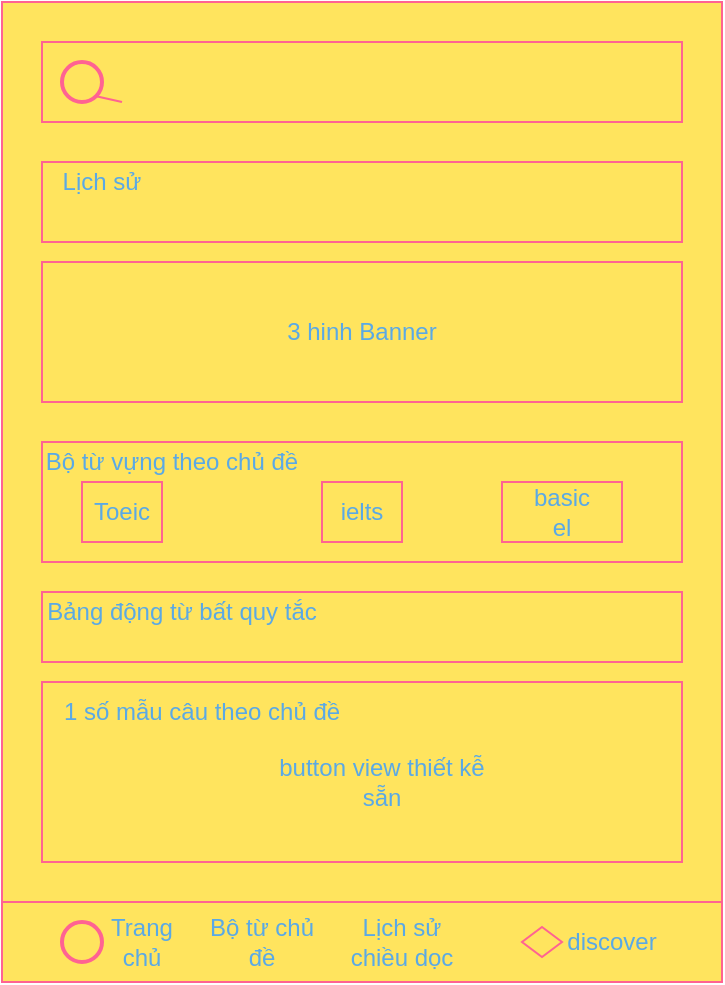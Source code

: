 <mxfile version="15.5.2" type="device"><diagram id="vsIaDmsZaZCS-eipxske" name="Page-1"><mxGraphModel dx="480" dy="503" grid="1" gridSize="10" guides="1" tooltips="1" connect="1" arrows="1" fold="1" page="1" pageScale="1" pageWidth="1100" pageHeight="850" math="0" shadow="0"><root><mxCell id="0"/><mxCell id="1" parent="0"/><mxCell id="dHb7cCCV3sIr6RzVghmM-3" value="" style="whiteSpace=wrap;html=1;fillColor=#FFE45E;strokeColor=#FF6392;fontColor=#5AA9E6;" parent="1" vertex="1"><mxGeometry x="60" y="50" width="360" height="490" as="geometry"/></mxCell><mxCell id="dHb7cCCV3sIr6RzVghmM-4" value="" style="whiteSpace=wrap;html=1;fillColor=#FFE45E;strokeColor=#FF6392;fontColor=#5AA9E6;" parent="1" vertex="1"><mxGeometry x="80" y="70" width="320" height="40" as="geometry"/></mxCell><mxCell id="dHb7cCCV3sIr6RzVghmM-6" value="" style="strokeWidth=2;html=1;shape=mxgraph.flowchart.start_2;whiteSpace=wrap;fillColor=#FFE45E;strokeColor=#FF6392;fontColor=#5AA9E6;" parent="1" vertex="1"><mxGeometry x="90" y="80" width="20" height="20" as="geometry"/></mxCell><mxCell id="dHb7cCCV3sIr6RzVghmM-7" value="" style="endArrow=none;html=1;exitX=0.855;exitY=0.855;exitDx=0;exitDy=0;exitPerimeter=0;strokeColor=#FF6392;fontColor=#5AA9E6;" parent="1" source="dHb7cCCV3sIr6RzVghmM-6" edge="1"><mxGeometry width="50" height="50" relative="1" as="geometry"><mxPoint x="110" y="90" as="sourcePoint"/><mxPoint x="120" y="100" as="targetPoint"/></mxGeometry></mxCell><mxCell id="dHb7cCCV3sIr6RzVghmM-8" value="" style="whiteSpace=wrap;html=1;fillColor=#FFE45E;strokeColor=#FF6392;fontColor=#5AA9E6;" parent="1" vertex="1"><mxGeometry x="80" y="130" width="320" height="40" as="geometry"/></mxCell><mxCell id="dHb7cCCV3sIr6RzVghmM-9" value="Lịch sử" style="text;html=1;strokeColor=none;fillColor=none;align=center;verticalAlign=middle;whiteSpace=wrap;fontColor=#5AA9E6;" parent="1" vertex="1"><mxGeometry x="70" y="130" width="80" height="20" as="geometry"/></mxCell><mxCell id="dHb7cCCV3sIr6RzVghmM-10" value="" style="whiteSpace=wrap;html=1;fillColor=#FFE45E;strokeColor=#FF6392;fontColor=#5AA9E6;" parent="1" vertex="1"><mxGeometry x="80" y="180" width="320" height="70" as="geometry"/></mxCell><mxCell id="dHb7cCCV3sIr6RzVghmM-11" value="3 hinh Banner" style="text;html=1;strokeColor=none;fillColor=none;align=center;verticalAlign=middle;whiteSpace=wrap;fontColor=#5AA9E6;" parent="1" vertex="1"><mxGeometry x="190" y="200" width="100" height="30" as="geometry"/></mxCell><mxCell id="dHb7cCCV3sIr6RzVghmM-12" value="" style="whiteSpace=wrap;html=1;fillColor=#FFE45E;strokeColor=#FF6392;fontColor=#5AA9E6;" parent="1" vertex="1"><mxGeometry x="80" y="270" width="320" height="60" as="geometry"/></mxCell><mxCell id="dHb7cCCV3sIr6RzVghmM-13" value="Bộ từ vựng theo chủ đề" style="text;html=1;strokeColor=none;fillColor=none;align=center;verticalAlign=middle;whiteSpace=wrap;fontColor=#5AA9E6;" parent="1" vertex="1"><mxGeometry x="80" y="270" width="130" height="20" as="geometry"/></mxCell><mxCell id="dHb7cCCV3sIr6RzVghmM-14" value="" style="whiteSpace=wrap;html=1;fillColor=#FFE45E;strokeColor=#FF6392;fontColor=#5AA9E6;" parent="1" vertex="1"><mxGeometry x="100" y="290" width="40" height="30" as="geometry"/></mxCell><mxCell id="dHb7cCCV3sIr6RzVghmM-15" value="Toeic" style="text;html=1;strokeColor=none;fillColor=none;align=center;verticalAlign=middle;whiteSpace=wrap;fontColor=#5AA9E6;" parent="1" vertex="1"><mxGeometry x="100" y="295" width="40" height="20" as="geometry"/></mxCell><mxCell id="dHb7cCCV3sIr6RzVghmM-18" value="" style="whiteSpace=wrap;html=1;fillColor=#FFE45E;strokeColor=#FF6392;fontColor=#5AA9E6;" parent="1" vertex="1"><mxGeometry x="310" y="290" width="60" height="30" as="geometry"/></mxCell><mxCell id="dHb7cCCV3sIr6RzVghmM-20" value="" style="whiteSpace=wrap;html=1;fillColor=#FFE45E;strokeColor=#FF6392;fontColor=#5AA9E6;" parent="1" vertex="1"><mxGeometry x="220" y="290" width="40" height="30" as="geometry"/></mxCell><mxCell id="dHb7cCCV3sIr6RzVghmM-21" value="ielts" style="text;html=1;strokeColor=none;fillColor=none;align=center;verticalAlign=middle;whiteSpace=wrap;fontColor=#5AA9E6;" parent="1" vertex="1"><mxGeometry x="220" y="295" width="40" height="20" as="geometry"/></mxCell><mxCell id="dHb7cCCV3sIr6RzVghmM-22" value="basic el" style="text;html=1;strokeColor=none;fillColor=none;align=center;verticalAlign=middle;whiteSpace=wrap;fontColor=#5AA9E6;" parent="1" vertex="1"><mxGeometry x="320" y="295" width="40" height="20" as="geometry"/></mxCell><mxCell id="dHb7cCCV3sIr6RzVghmM-23" value="" style="whiteSpace=wrap;html=1;fillColor=#FFE45E;strokeColor=#FF6392;fontColor=#5AA9E6;" parent="1" vertex="1"><mxGeometry x="80" y="390" width="320" height="90" as="geometry"/></mxCell><mxCell id="dHb7cCCV3sIr6RzVghmM-24" value="1 số mẫu câu theo chủ đề" style="text;html=1;strokeColor=none;fillColor=none;align=center;verticalAlign=middle;whiteSpace=wrap;fontColor=#5AA9E6;" parent="1" vertex="1"><mxGeometry x="80" y="395" width="160" height="20" as="geometry"/></mxCell><mxCell id="dHb7cCCV3sIr6RzVghmM-25" value="button view thiết kễ sẵn" style="text;html=1;strokeColor=none;fillColor=none;align=center;verticalAlign=middle;whiteSpace=wrap;fontColor=#5AA9E6;" parent="1" vertex="1"><mxGeometry x="190" y="425" width="120" height="30" as="geometry"/></mxCell><mxCell id="dHb7cCCV3sIr6RzVghmM-26" value="" style="whiteSpace=wrap;html=1;fillColor=#FFE45E;strokeColor=#FF6392;fontColor=#5AA9E6;" parent="1" vertex="1"><mxGeometry x="60" y="500" width="360" height="40" as="geometry"/></mxCell><mxCell id="dHb7cCCV3sIr6RzVghmM-28" value="" style="strokeWidth=2;html=1;shape=mxgraph.flowchart.start_2;whiteSpace=wrap;fillColor=#FFE45E;strokeColor=#FF6392;fontColor=#5AA9E6;" parent="1" vertex="1"><mxGeometry x="90" y="510" width="20" height="20" as="geometry"/></mxCell><mxCell id="dHb7cCCV3sIr6RzVghmM-33" value="Bộ từ chủ đề" style="text;html=1;strokeColor=none;fillColor=none;align=center;verticalAlign=middle;whiteSpace=wrap;fontColor=#5AA9E6;" parent="1" vertex="1"><mxGeometry x="160" y="510" width="60" height="20" as="geometry"/></mxCell><mxCell id="dHb7cCCV3sIr6RzVghmM-35" value="Trang chủ" style="text;html=1;strokeColor=none;fillColor=none;align=center;verticalAlign=middle;whiteSpace=wrap;fontColor=#5AA9E6;" parent="1" vertex="1"><mxGeometry x="110" y="510" width="40" height="20" as="geometry"/></mxCell><mxCell id="dHb7cCCV3sIr6RzVghmM-36" value="Lịch sử chiều dọc" style="text;html=1;strokeColor=none;fillColor=none;align=center;verticalAlign=middle;whiteSpace=wrap;fontColor=#5AA9E6;" parent="1" vertex="1"><mxGeometry x="230" y="510" width="60" height="20" as="geometry"/></mxCell><mxCell id="dHb7cCCV3sIr6RzVghmM-37" value="discover" style="text;html=1;strokeColor=none;fillColor=none;align=center;verticalAlign=middle;whiteSpace=wrap;fontColor=#5AA9E6;" parent="1" vertex="1"><mxGeometry x="345" y="510" width="40" height="20" as="geometry"/></mxCell><mxCell id="dHb7cCCV3sIr6RzVghmM-40" value="" style="rhombus;whiteSpace=wrap;html=1;fillColor=#FFE45E;strokeColor=#FF6392;fontColor=#5AA9E6;" parent="1" vertex="1"><mxGeometry x="320" y="512.5" width="20" height="15" as="geometry"/></mxCell><mxCell id="SCsRhAkQm8Z04JX9BoGw-1" value="" style="rounded=0;whiteSpace=wrap;html=1;sketch=0;fontColor=#5AA9E6;strokeColor=#FF6392;fillColor=#FFE45E;" vertex="1" parent="1"><mxGeometry x="80" y="345" width="320" height="35" as="geometry"/></mxCell><mxCell id="SCsRhAkQm8Z04JX9BoGw-2" value="Bảng động từ bất quy tắc" style="text;html=1;strokeColor=none;fillColor=none;align=center;verticalAlign=middle;whiteSpace=wrap;rounded=0;sketch=0;fontColor=#5AA9E6;" vertex="1" parent="1"><mxGeometry x="80" y="340" width="140" height="30" as="geometry"/></mxCell></root></mxGraphModel></diagram></mxfile>